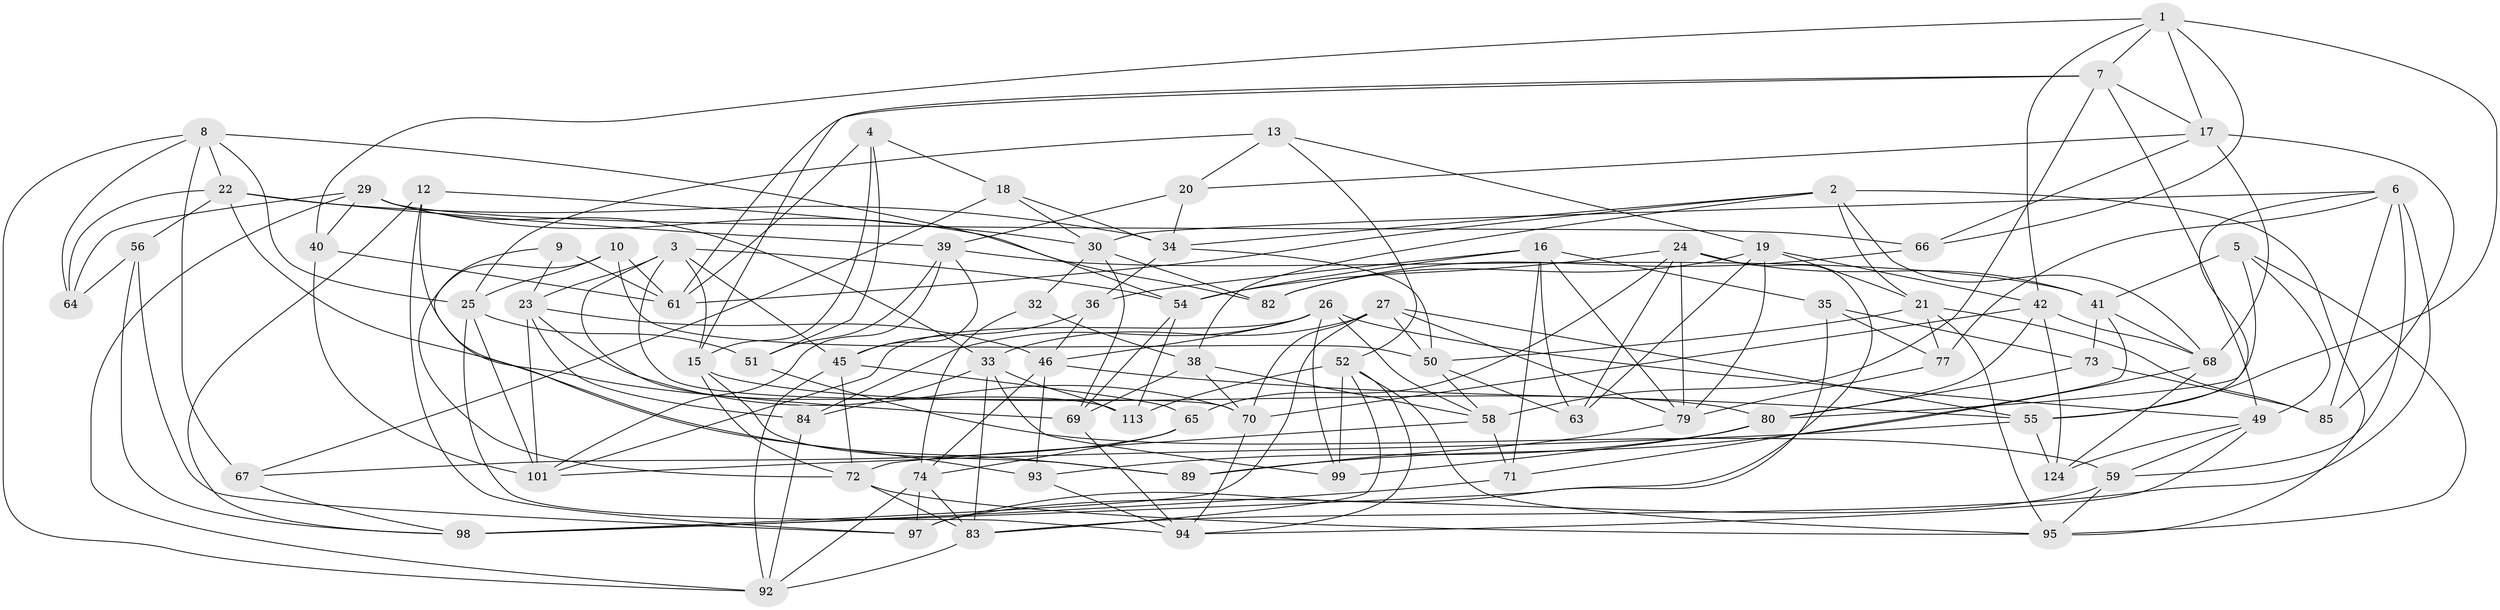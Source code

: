 // Generated by graph-tools (version 1.1) at 2025/52/02/27/25 19:52:34]
// undirected, 79 vertices, 204 edges
graph export_dot {
graph [start="1"]
  node [color=gray90,style=filled];
  1 [super="+14"];
  2 [super="+11"];
  3 [super="+31"];
  4;
  5;
  6 [super="+91"];
  7 [super="+76"];
  8 [super="+127"];
  9;
  10;
  12;
  13;
  15 [super="+96"];
  16 [super="+112"];
  17 [super="+53"];
  18;
  19 [super="+103"];
  20;
  21 [super="+28"];
  22 [super="+37"];
  23 [super="+109"];
  24 [super="+48"];
  25 [super="+105"];
  26 [super="+90"];
  27 [super="+122"];
  29 [super="+44"];
  30 [super="+87"];
  32;
  33 [super="+108"];
  34 [super="+43"];
  35;
  36;
  38 [super="+100"];
  39 [super="+75"];
  40;
  41 [super="+62"];
  42 [super="+47"];
  45 [super="+88"];
  46 [super="+121"];
  49 [super="+57"];
  50 [super="+106"];
  51;
  52 [super="+104"];
  54 [super="+110"];
  55 [super="+60"];
  56;
  58 [super="+107"];
  59 [super="+123"];
  61 [super="+115"];
  63;
  64;
  65;
  66;
  67;
  68 [super="+126"];
  69 [super="+78"];
  70 [super="+102"];
  71;
  72 [super="+111"];
  73;
  74 [super="+119"];
  77;
  79 [super="+114"];
  80 [super="+81"];
  82;
  83 [super="+86"];
  84;
  85;
  89;
  92 [super="+120"];
  93;
  94 [super="+117"];
  95 [super="+116"];
  97 [super="+128"];
  98 [super="+118"];
  99;
  101 [super="+125"];
  113;
  124;
  1 -- 55;
  1 -- 17;
  1 -- 40;
  1 -- 66;
  1 -- 42;
  1 -- 7;
  2 -- 61;
  2 -- 68;
  2 -- 34;
  2 -- 38;
  2 -- 95;
  2 -- 21;
  3 -- 23;
  3 -- 113;
  3 -- 54;
  3 -- 15;
  3 -- 45;
  3 -- 70;
  4 -- 61;
  4 -- 51;
  4 -- 18;
  4 -- 15;
  5 -- 95;
  5 -- 41;
  5 -- 80;
  5 -- 49;
  6 -- 83;
  6 -- 77;
  6 -- 59;
  6 -- 55;
  6 -- 85;
  6 -- 30;
  7 -- 58;
  7 -- 49;
  7 -- 61;
  7 -- 15;
  7 -- 17;
  8 -- 67;
  8 -- 64;
  8 -- 25;
  8 -- 92;
  8 -- 22;
  8 -- 54;
  9 -- 23;
  9 -- 69 [weight=2];
  9 -- 61;
  10 -- 61;
  10 -- 72;
  10 -- 50;
  10 -- 25;
  12 -- 93;
  12 -- 98;
  12 -- 30;
  12 -- 97;
  13 -- 52;
  13 -- 25;
  13 -- 20;
  13 -- 19;
  15 -- 72;
  15 -- 89;
  15 -- 80;
  16 -- 71;
  16 -- 63;
  16 -- 36;
  16 -- 35;
  16 -- 79;
  16 -- 54;
  17 -- 68;
  17 -- 66;
  17 -- 20;
  17 -- 85;
  18 -- 34;
  18 -- 67;
  18 -- 30;
  19 -- 63;
  19 -- 79;
  19 -- 42;
  19 -- 21;
  19 -- 82;
  20 -- 39;
  20 -- 34;
  21 -- 50;
  21 -- 77;
  21 -- 85;
  21 -- 95;
  22 -- 64;
  22 -- 56;
  22 -- 34;
  22 -- 89;
  22 -- 39;
  23 -- 84;
  23 -- 101;
  23 -- 70;
  23 -- 46;
  24 -- 65;
  24 -- 98;
  24 -- 41;
  24 -- 54;
  24 -- 63;
  24 -- 79;
  25 -- 94;
  25 -- 51;
  25 -- 101;
  26 -- 46;
  26 -- 99;
  26 -- 84;
  26 -- 49;
  26 -- 58;
  26 -- 101;
  27 -- 70;
  27 -- 98;
  27 -- 55;
  27 -- 50;
  27 -- 33;
  27 -- 79;
  29 -- 64;
  29 -- 66;
  29 -- 40;
  29 -- 82;
  29 -- 92;
  29 -- 33;
  30 -- 82;
  30 -- 69;
  30 -- 32;
  32 -- 38 [weight=2];
  32 -- 74;
  33 -- 99;
  33 -- 113;
  33 -- 84;
  33 -- 83;
  34 -- 50;
  34 -- 36;
  35 -- 77;
  35 -- 73;
  35 -- 97;
  36 -- 46;
  36 -- 45;
  38 -- 70;
  38 -- 69;
  38 -- 58;
  39 -- 45;
  39 -- 41;
  39 -- 51;
  39 -- 101;
  40 -- 61;
  40 -- 101;
  41 -- 71;
  41 -- 73;
  41 -- 68;
  42 -- 70;
  42 -- 124;
  42 -- 68;
  42 -- 80;
  45 -- 72;
  45 -- 65;
  45 -- 92;
  46 -- 93;
  46 -- 55;
  46 -- 74;
  49 -- 124;
  49 -- 94;
  49 -- 59;
  50 -- 63;
  50 -- 58;
  51 -- 59;
  52 -- 95;
  52 -- 113;
  52 -- 83;
  52 -- 99;
  52 -- 94;
  54 -- 113;
  54 -- 69;
  55 -- 124;
  55 -- 101;
  56 -- 97;
  56 -- 64;
  56 -- 98;
  58 -- 71;
  58 -- 72;
  59 -- 97 [weight=2];
  59 -- 95;
  65 -- 74;
  65 -- 67;
  66 -- 82;
  67 -- 98;
  68 -- 89;
  68 -- 124;
  69 -- 94;
  70 -- 94;
  71 -- 98;
  72 -- 83;
  72 -- 95;
  73 -- 85;
  73 -- 80;
  74 -- 92;
  74 -- 97;
  74 -- 83;
  77 -- 79;
  79 -- 89;
  80 -- 99;
  80 -- 93;
  83 -- 92;
  84 -- 92;
  93 -- 94;
}

